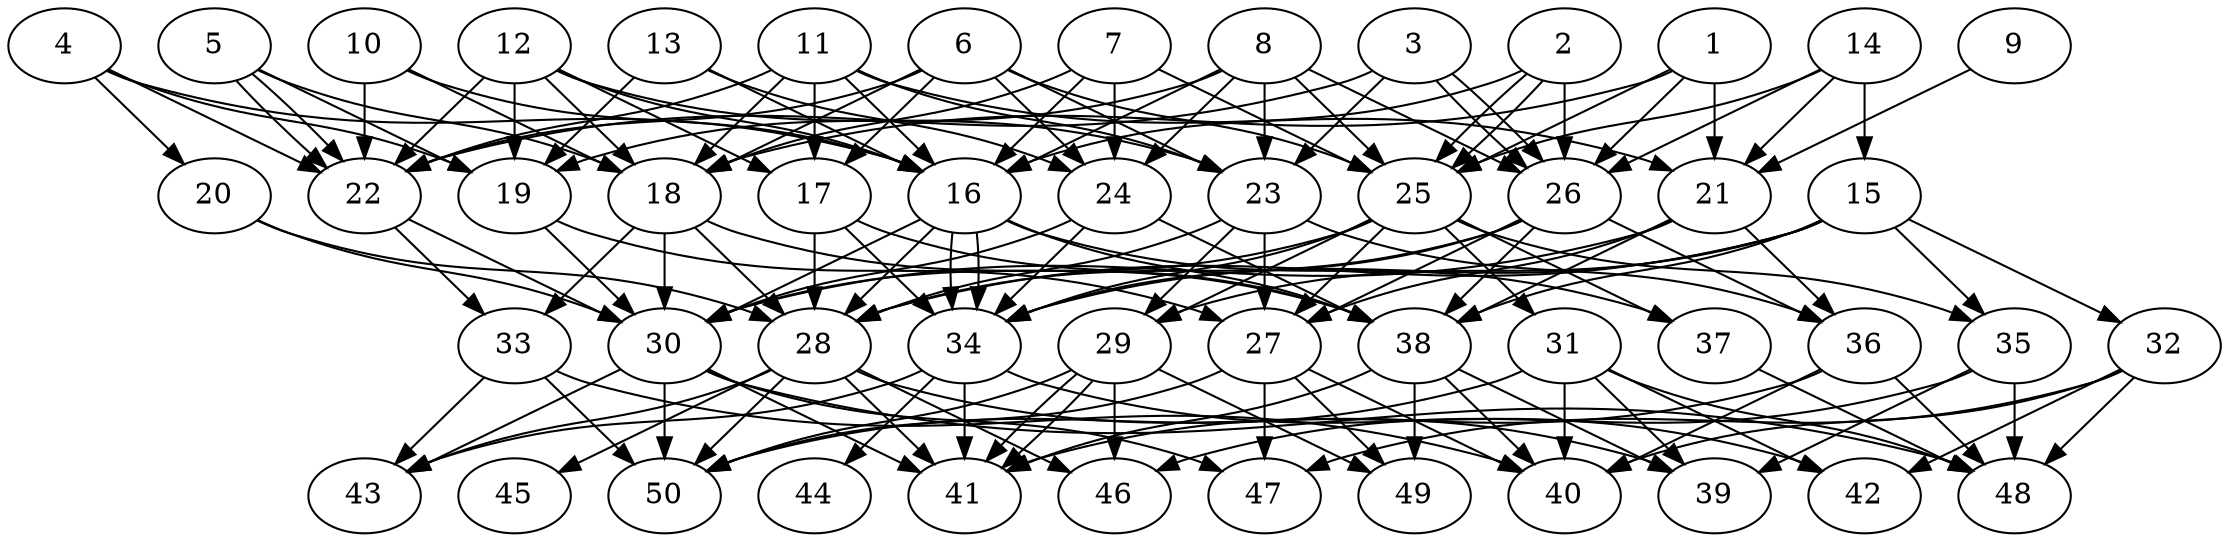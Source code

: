 // DAG automatically generated by daggen at Thu Oct  3 14:07:56 2019
// ./daggen --dot -n 50 --ccr 0.3 --fat 0.7 --regular 0.5 --density 0.6 --mindata 5242880 --maxdata 52428800 
digraph G {
  1 [size="72983893", alpha="0.01", expect_size="21895168"] 
  1 -> 18 [size ="21895168"]
  1 -> 21 [size ="21895168"]
  1 -> 25 [size ="21895168"]
  1 -> 26 [size ="21895168"]
  2 [size="63634773", alpha="0.04", expect_size="19090432"] 
  2 -> 16 [size ="19090432"]
  2 -> 25 [size ="19090432"]
  2 -> 25 [size ="19090432"]
  2 -> 26 [size ="19090432"]
  3 [size="98894507", alpha="0.04", expect_size="29668352"] 
  3 -> 22 [size ="29668352"]
  3 -> 23 [size ="29668352"]
  3 -> 26 [size ="29668352"]
  3 -> 26 [size ="29668352"]
  4 [size="97221973", alpha="0.09", expect_size="29166592"] 
  4 -> 16 [size ="29166592"]
  4 -> 19 [size ="29166592"]
  4 -> 20 [size ="29166592"]
  4 -> 22 [size ="29166592"]
  5 [size="146520747", alpha="0.18", expect_size="43956224"] 
  5 -> 18 [size ="43956224"]
  5 -> 19 [size ="43956224"]
  5 -> 22 [size ="43956224"]
  5 -> 22 [size ="43956224"]
  6 [size="112868693", alpha="0.04", expect_size="33860608"] 
  6 -> 17 [size ="33860608"]
  6 -> 18 [size ="33860608"]
  6 -> 22 [size ="33860608"]
  6 -> 23 [size ="33860608"]
  6 -> 24 [size ="33860608"]
  6 -> 25 [size ="33860608"]
  7 [size="117463040", alpha="0.13", expect_size="35238912"] 
  7 -> 16 [size ="35238912"]
  7 -> 18 [size ="35238912"]
  7 -> 24 [size ="35238912"]
  7 -> 25 [size ="35238912"]
  8 [size="61422933", alpha="0.03", expect_size="18426880"] 
  8 -> 16 [size ="18426880"]
  8 -> 19 [size ="18426880"]
  8 -> 23 [size ="18426880"]
  8 -> 24 [size ="18426880"]
  8 -> 25 [size ="18426880"]
  8 -> 26 [size ="18426880"]
  9 [size="162973013", alpha="0.13", expect_size="48891904"] 
  9 -> 21 [size ="48891904"]
  10 [size="75844267", alpha="0.20", expect_size="22753280"] 
  10 -> 16 [size ="22753280"]
  10 -> 18 [size ="22753280"]
  10 -> 22 [size ="22753280"]
  11 [size="55528107", alpha="0.11", expect_size="16658432"] 
  11 -> 16 [size ="16658432"]
  11 -> 17 [size ="16658432"]
  11 -> 18 [size ="16658432"]
  11 -> 21 [size ="16658432"]
  11 -> 22 [size ="16658432"]
  11 -> 23 [size ="16658432"]
  12 [size="64706560", alpha="0.04", expect_size="19411968"] 
  12 -> 16 [size ="19411968"]
  12 -> 17 [size ="19411968"]
  12 -> 18 [size ="19411968"]
  12 -> 19 [size ="19411968"]
  12 -> 22 [size ="19411968"]
  12 -> 23 [size ="19411968"]
  13 [size="94969173", alpha="0.19", expect_size="28490752"] 
  13 -> 16 [size ="28490752"]
  13 -> 19 [size ="28490752"]
  13 -> 24 [size ="28490752"]
  14 [size="125890560", alpha="0.03", expect_size="37767168"] 
  14 -> 15 [size ="37767168"]
  14 -> 21 [size ="37767168"]
  14 -> 25 [size ="37767168"]
  14 -> 26 [size ="37767168"]
  15 [size="37212160", alpha="0.18", expect_size="11163648"] 
  15 -> 28 [size ="11163648"]
  15 -> 29 [size ="11163648"]
  15 -> 32 [size ="11163648"]
  15 -> 34 [size ="11163648"]
  15 -> 35 [size ="11163648"]
  15 -> 38 [size ="11163648"]
  16 [size="22258347", alpha="0.13", expect_size="6677504"] 
  16 -> 28 [size ="6677504"]
  16 -> 30 [size ="6677504"]
  16 -> 34 [size ="6677504"]
  16 -> 34 [size ="6677504"]
  16 -> 37 [size ="6677504"]
  16 -> 38 [size ="6677504"]
  17 [size="51701760", alpha="0.15", expect_size="15510528"] 
  17 -> 28 [size ="15510528"]
  17 -> 34 [size ="15510528"]
  17 -> 38 [size ="15510528"]
  18 [size="157614080", alpha="0.17", expect_size="47284224"] 
  18 -> 28 [size ="47284224"]
  18 -> 30 [size ="47284224"]
  18 -> 33 [size ="47284224"]
  18 -> 38 [size ="47284224"]
  19 [size="26999467", alpha="0.18", expect_size="8099840"] 
  19 -> 27 [size ="8099840"]
  19 -> 30 [size ="8099840"]
  20 [size="125897387", alpha="0.05", expect_size="37769216"] 
  20 -> 28 [size ="37769216"]
  20 -> 30 [size ="37769216"]
  21 [size="124221440", alpha="0.19", expect_size="37266432"] 
  21 -> 27 [size ="37266432"]
  21 -> 30 [size ="37266432"]
  21 -> 36 [size ="37266432"]
  21 -> 38 [size ="37266432"]
  22 [size="51155627", alpha="0.19", expect_size="15346688"] 
  22 -> 30 [size ="15346688"]
  22 -> 33 [size ="15346688"]
  23 [size="86237867", alpha="0.09", expect_size="25871360"] 
  23 -> 27 [size ="25871360"]
  23 -> 28 [size ="25871360"]
  23 -> 29 [size ="25871360"]
  23 -> 36 [size ="25871360"]
  24 [size="74926080", alpha="0.10", expect_size="22477824"] 
  24 -> 30 [size ="22477824"]
  24 -> 34 [size ="22477824"]
  24 -> 38 [size ="22477824"]
  25 [size="101553493", alpha="0.07", expect_size="30466048"] 
  25 -> 27 [size ="30466048"]
  25 -> 29 [size ="30466048"]
  25 -> 30 [size ="30466048"]
  25 -> 31 [size ="30466048"]
  25 -> 34 [size ="30466048"]
  25 -> 35 [size ="30466048"]
  25 -> 37 [size ="30466048"]
  26 [size="86043307", alpha="0.16", expect_size="25812992"] 
  26 -> 27 [size ="25812992"]
  26 -> 28 [size ="25812992"]
  26 -> 34 [size ="25812992"]
  26 -> 36 [size ="25812992"]
  26 -> 38 [size ="25812992"]
  27 [size="29723307", alpha="0.17", expect_size="8916992"] 
  27 -> 40 [size ="8916992"]
  27 -> 47 [size ="8916992"]
  27 -> 49 [size ="8916992"]
  27 -> 50 [size ="8916992"]
  28 [size="149507413", alpha="0.05", expect_size="44852224"] 
  28 -> 39 [size ="44852224"]
  28 -> 41 [size ="44852224"]
  28 -> 43 [size ="44852224"]
  28 -> 45 [size ="44852224"]
  28 -> 46 [size ="44852224"]
  28 -> 50 [size ="44852224"]
  29 [size="126938453", alpha="0.10", expect_size="38081536"] 
  29 -> 41 [size ="38081536"]
  29 -> 41 [size ="38081536"]
  29 -> 46 [size ="38081536"]
  29 -> 49 [size ="38081536"]
  29 -> 50 [size ="38081536"]
  30 [size="111233707", alpha="0.03", expect_size="33370112"] 
  30 -> 41 [size ="33370112"]
  30 -> 43 [size ="33370112"]
  30 -> 47 [size ="33370112"]
  30 -> 48 [size ="33370112"]
  30 -> 50 [size ="33370112"]
  31 [size="150667947", alpha="0.02", expect_size="45200384"] 
  31 -> 39 [size ="45200384"]
  31 -> 40 [size ="45200384"]
  31 -> 42 [size ="45200384"]
  31 -> 48 [size ="45200384"]
  31 -> 50 [size ="45200384"]
  32 [size="143462400", alpha="0.06", expect_size="43038720"] 
  32 -> 40 [size ="43038720"]
  32 -> 42 [size ="43038720"]
  32 -> 47 [size ="43038720"]
  32 -> 48 [size ="43038720"]
  33 [size="135782400", alpha="0.19", expect_size="40734720"] 
  33 -> 40 [size ="40734720"]
  33 -> 43 [size ="40734720"]
  33 -> 50 [size ="40734720"]
  34 [size="51759787", alpha="0.07", expect_size="15527936"] 
  34 -> 41 [size ="15527936"]
  34 -> 42 [size ="15527936"]
  34 -> 43 [size ="15527936"]
  34 -> 44 [size ="15527936"]
  35 [size="128426667", alpha="0.17", expect_size="38528000"] 
  35 -> 39 [size ="38528000"]
  35 -> 46 [size ="38528000"]
  35 -> 48 [size ="38528000"]
  36 [size="22978560", alpha="0.08", expect_size="6893568"] 
  36 -> 40 [size ="6893568"]
  36 -> 41 [size ="6893568"]
  36 -> 48 [size ="6893568"]
  37 [size="145377280", alpha="0.03", expect_size="43613184"] 
  37 -> 48 [size ="43613184"]
  38 [size="123750400", alpha="0.16", expect_size="37125120"] 
  38 -> 39 [size ="37125120"]
  38 -> 40 [size ="37125120"]
  38 -> 41 [size ="37125120"]
  38 -> 49 [size ="37125120"]
  39 [size="159337813", alpha="0.10", expect_size="47801344"] 
  40 [size="83063467", alpha="0.18", expect_size="24919040"] 
  41 [size="110578347", alpha="0.20", expect_size="33173504"] 
  42 [size="122651307", alpha="0.06", expect_size="36795392"] 
  43 [size="166512640", alpha="0.00", expect_size="49953792"] 
  44 [size="162375680", alpha="0.02", expect_size="48712704"] 
  45 [size="61361493", alpha="0.15", expect_size="18408448"] 
  46 [size="40499200", alpha="0.16", expect_size="12149760"] 
  47 [size="104567467", alpha="0.19", expect_size="31370240"] 
  48 [size="130512213", alpha="0.19", expect_size="39153664"] 
  49 [size="101184853", alpha="0.12", expect_size="30355456"] 
  50 [size="26112000", alpha="0.18", expect_size="7833600"] 
}
